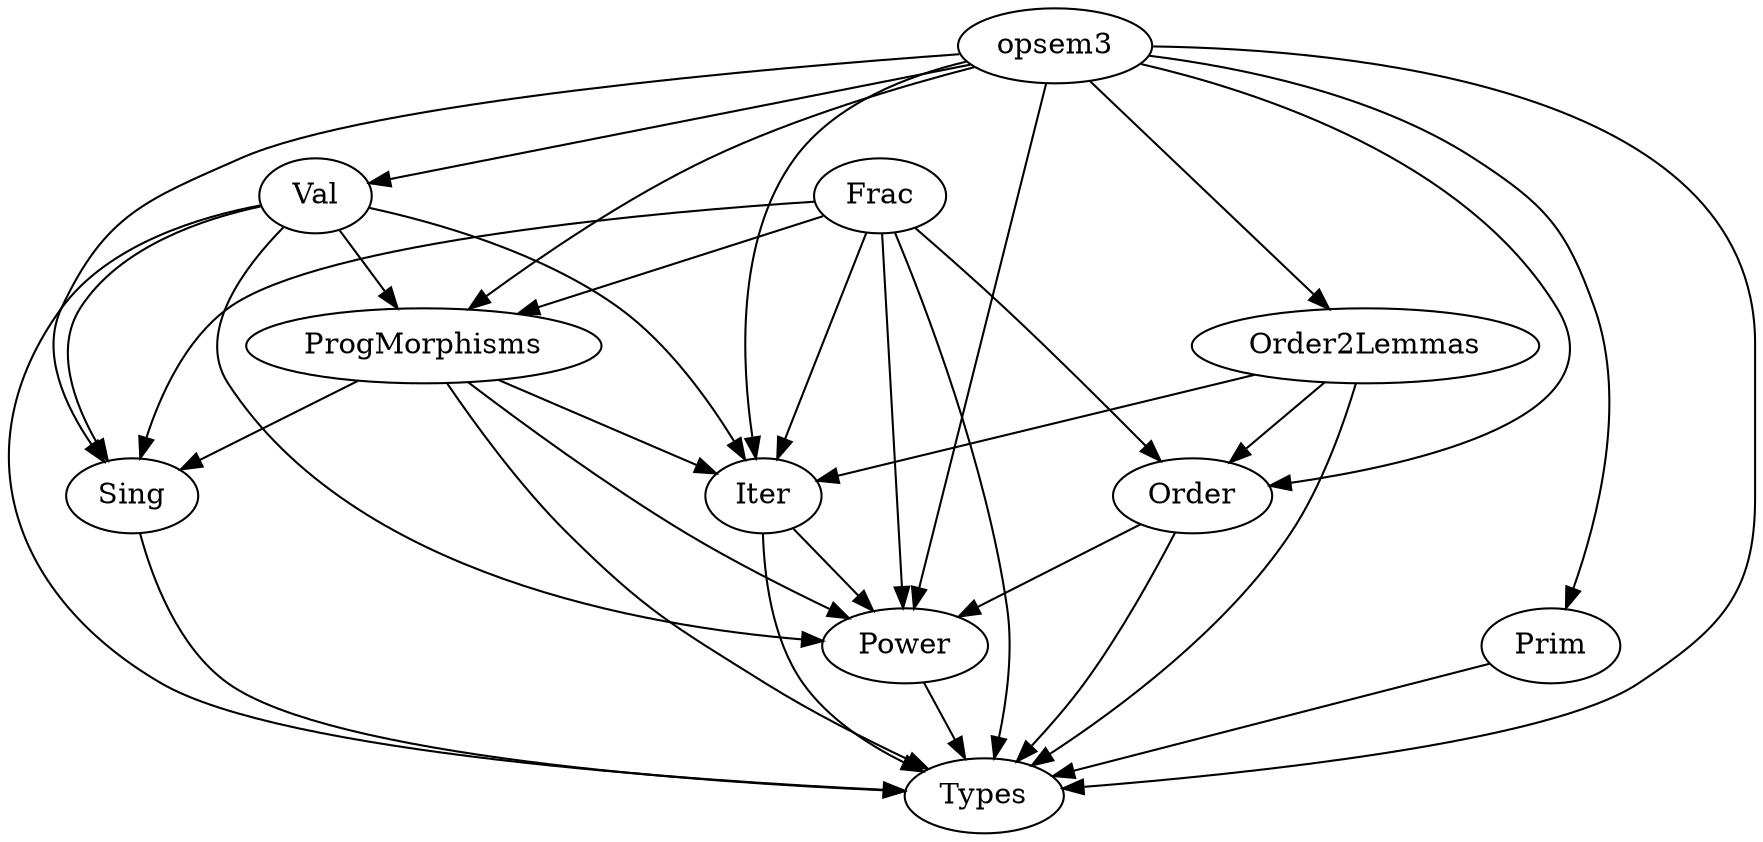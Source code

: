 
digraph dependencies {

  opsem3[label="opsem3"];
  Types[label="Types"];
  Iter[label="Iter"];
  Sing[label="Sing"];
  ProgMorphisms[label="ProgMorphisms"];
  Power[label="Power"];
  Val[label="Val"];
  Prim[label="Prim"];
  Order2Lemmas[label="Order2Lemmas"];
  Order[label="Order"];
  Frac[label="Frac"];
  
  Order2Lemmas -> Types;
  Order2Lemmas -> Iter;
  Order2Lemmas -> Order;
  Power -> Types;
  Prim -> Types;
  ProgMorphisms -> Types;
  ProgMorphisms -> Sing;
  ProgMorphisms -> Iter;
  ProgMorphisms -> Power;
  Sing -> Types;
  Val -> Types;
  Val -> Iter;
  Val -> Sing;
  Val -> Power;
  Val -> ProgMorphisms;
  Iter -> Types;
  Iter -> Power;
  Order -> Types;
  Order -> Power;
  opsem3 -> Types;
  opsem3 -> Order;
  opsem3 -> Iter;
  opsem3 -> Sing;
  opsem3 -> ProgMorphisms;
  opsem3 -> Power;
  opsem3 -> Val;
  opsem3 -> Prim;
  opsem3 -> Order2Lemmas;
  Frac -> Types;
  Frac -> Power;
  Frac -> Sing;
  Frac -> Iter;
  Frac -> ProgMorphisms;
  Frac -> Order;
}
